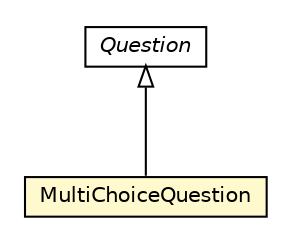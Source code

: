 #!/usr/local/bin/dot
#
# Class diagram 
# Generated by UMLGraph version R5_6-24-gf6e263 (http://www.umlgraph.org/)
#

digraph G {
	edge [fontname="Helvetica",fontsize=10,labelfontname="Helvetica",labelfontsize=10];
	node [fontname="Helvetica",fontsize=10,shape=plaintext];
	nodesep=0.25;
	ranksep=0.5;
	// org.universAAL.ontology.questionnaire.MultiChoiceQuestion
	c249319 [label=<<table title="org.universAAL.ontology.questionnaire.MultiChoiceQuestion" border="0" cellborder="1" cellspacing="0" cellpadding="2" port="p" bgcolor="lemonChiffon" href="./MultiChoiceQuestion.html">
		<tr><td><table border="0" cellspacing="0" cellpadding="1">
<tr><td align="center" balign="center"> MultiChoiceQuestion </td></tr>
		</table></td></tr>
		</table>>, URL="./MultiChoiceQuestion.html", fontname="Helvetica", fontcolor="black", fontsize=10.0];
	// org.universAAL.ontology.questionnaire.Question
	c249321 [label=<<table title="org.universAAL.ontology.questionnaire.Question" border="0" cellborder="1" cellspacing="0" cellpadding="2" port="p" href="./Question.html">
		<tr><td><table border="0" cellspacing="0" cellpadding="1">
<tr><td align="center" balign="center"><font face="Helvetica-Oblique"> Question </font></td></tr>
		</table></td></tr>
		</table>>, URL="./Question.html", fontname="Helvetica", fontcolor="black", fontsize=10.0];
	//org.universAAL.ontology.questionnaire.MultiChoiceQuestion extends org.universAAL.ontology.questionnaire.Question
	c249321:p -> c249319:p [dir=back,arrowtail=empty];
}

